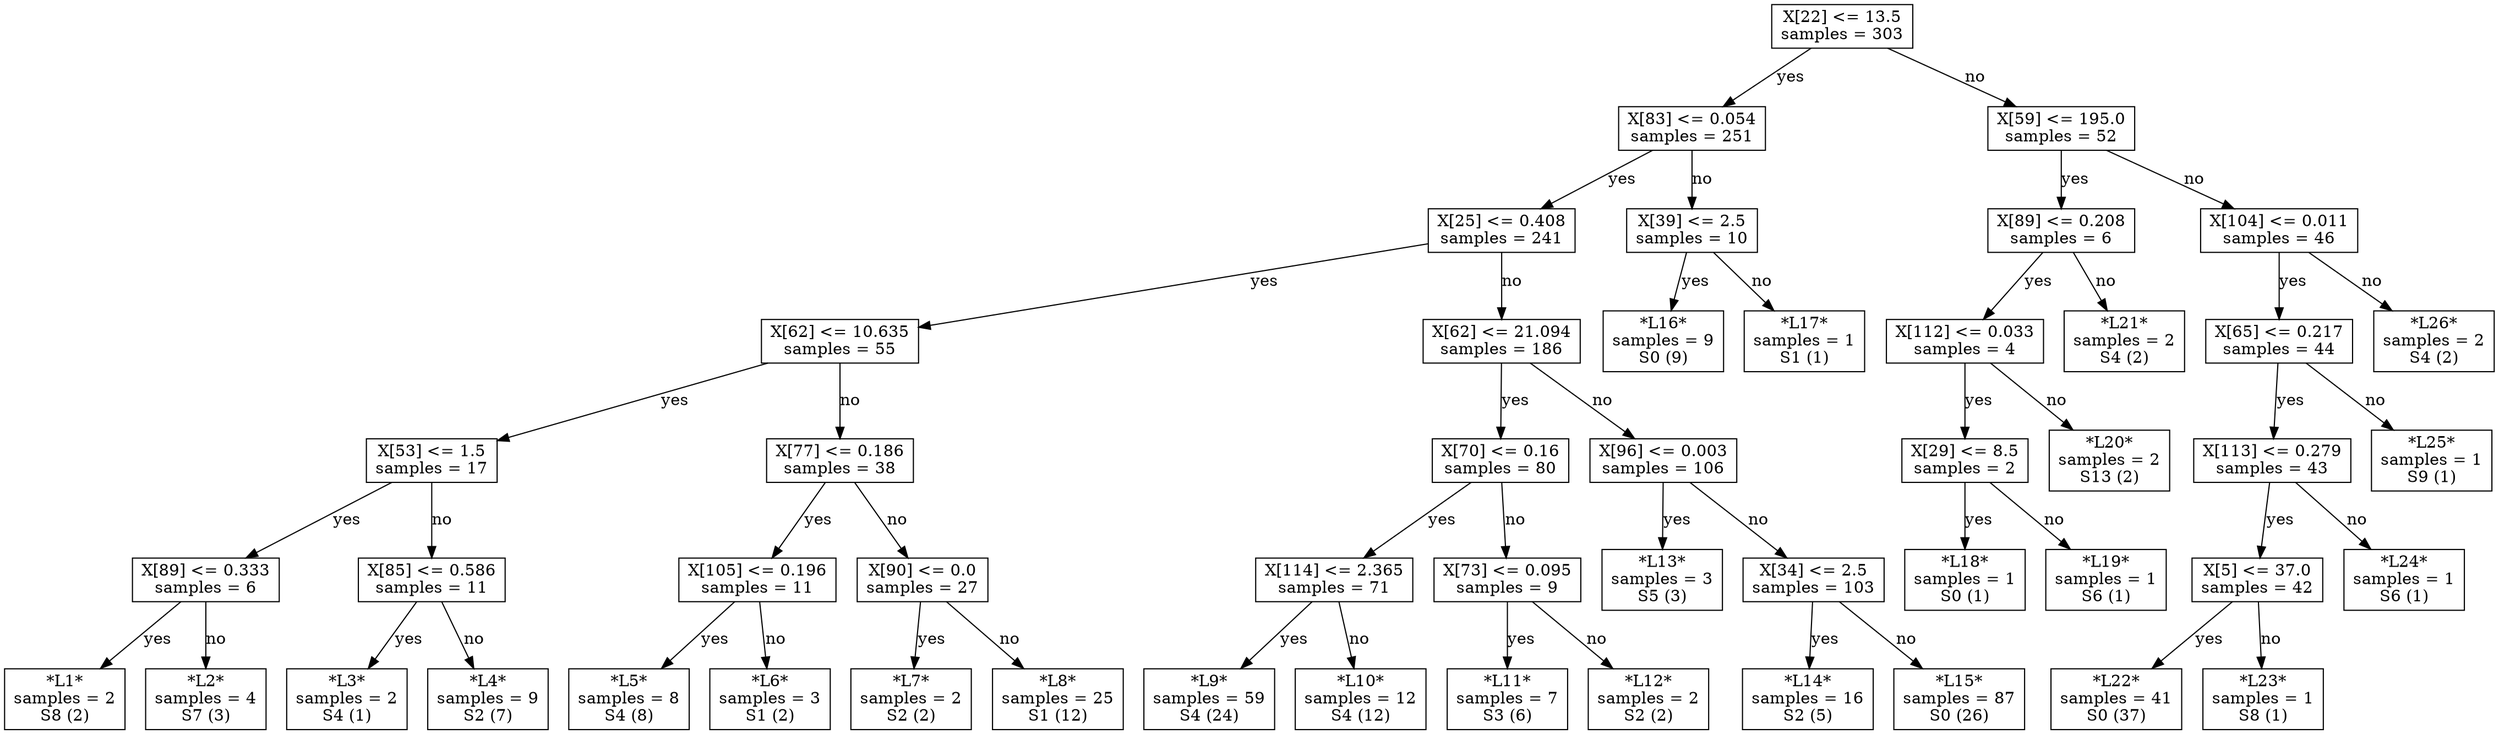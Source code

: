 digraph Tree {
node [shape=box] ;
0 [label="X[22] <= 13.5\nsamples = 303\n"] ;
1 [label="X[83] <= 0.054\nsamples = 251\n"] ;
0 -> 1 [label="yes"];
2 [label="X[25] <= 0.408\nsamples = 241\n"] ;
1 -> 2 [label="yes"];
3 [label="X[62] <= 10.635\nsamples = 55\n"] ;
2 -> 3 [label="yes"];
4 [label="X[53] <= 1.5\nsamples = 17\n"] ;
3 -> 4 [label="yes"];
5 [label="X[89] <= 0.333\nsamples = 6\n"] ;
4 -> 5 [label="yes"];
6 [label="*L1*\nsamples = 2\nS8 (2)\n"] ;
5 -> 6 [label="yes"];
7 [label="*L2*\nsamples = 4\nS7 (3)\n"] ;
5 -> 7 [label="no"];
8 [label="X[85] <= 0.586\nsamples = 11\n"] ;
4 -> 8 [label="no"];
9 [label="*L3*\nsamples = 2\nS4 (1)\n"] ;
8 -> 9 [label="yes"];
10 [label="*L4*\nsamples = 9\nS2 (7)\n"] ;
8 -> 10 [label="no"];
11 [label="X[77] <= 0.186\nsamples = 38\n"] ;
3 -> 11 [label="no"];
12 [label="X[105] <= 0.196\nsamples = 11\n"] ;
11 -> 12 [label="yes"];
13 [label="*L5*\nsamples = 8\nS4 (8)\n"] ;
12 -> 13 [label="yes"];
14 [label="*L6*\nsamples = 3\nS1 (2)\n"] ;
12 -> 14 [label="no"];
15 [label="X[90] <= 0.0\nsamples = 27\n"] ;
11 -> 15 [label="no"];
16 [label="*L7*\nsamples = 2\nS2 (2)\n"] ;
15 -> 16 [label="yes"];
17 [label="*L8*\nsamples = 25\nS1 (12)\n"] ;
15 -> 17 [label="no"];
18 [label="X[62] <= 21.094\nsamples = 186\n"] ;
2 -> 18 [label="no"];
19 [label="X[70] <= 0.16\nsamples = 80\n"] ;
18 -> 19 [label="yes"];
20 [label="X[114] <= 2.365\nsamples = 71\n"] ;
19 -> 20 [label="yes"];
21 [label="*L9*\nsamples = 59\nS4 (24)\n"] ;
20 -> 21 [label="yes"];
22 [label="*L10*\nsamples = 12\nS4 (12)\n"] ;
20 -> 22 [label="no"];
23 [label="X[73] <= 0.095\nsamples = 9\n"] ;
19 -> 23 [label="no"];
24 [label="*L11*\nsamples = 7\nS3 (6)\n"] ;
23 -> 24 [label="yes"];
25 [label="*L12*\nsamples = 2\nS2 (2)\n"] ;
23 -> 25 [label="no"];
26 [label="X[96] <= 0.003\nsamples = 106\n"] ;
18 -> 26 [label="no"];
27 [label="*L13*\nsamples = 3\nS5 (3)\n"] ;
26 -> 27 [label="yes"];
28 [label="X[34] <= 2.5\nsamples = 103\n"] ;
26 -> 28 [label="no"];
29 [label="*L14*\nsamples = 16\nS2 (5)\n"] ;
28 -> 29 [label="yes"];
30 [label="*L15*\nsamples = 87\nS0 (26)\n"] ;
28 -> 30 [label="no"];
31 [label="X[39] <= 2.5\nsamples = 10\n"] ;
1 -> 31 [label="no"];
32 [label="*L16*\nsamples = 9\nS0 (9)\n"] ;
31 -> 32 [label="yes"];
33 [label="*L17*\nsamples = 1\nS1 (1)\n"] ;
31 -> 33 [label="no"];
34 [label="X[59] <= 195.0\nsamples = 52\n"] ;
0 -> 34 [label="no"];
35 [label="X[89] <= 0.208\nsamples = 6\n"] ;
34 -> 35 [label="yes"];
36 [label="X[112] <= 0.033\nsamples = 4\n"] ;
35 -> 36 [label="yes"];
37 [label="X[29] <= 8.5\nsamples = 2\n"] ;
36 -> 37 [label="yes"];
38 [label="*L18*\nsamples = 1\nS0 (1)\n"] ;
37 -> 38 [label="yes"];
39 [label="*L19*\nsamples = 1\nS6 (1)\n"] ;
37 -> 39 [label="no"];
40 [label="*L20*\nsamples = 2\nS13 (2)\n"] ;
36 -> 40 [label="no"];
41 [label="*L21*\nsamples = 2\nS4 (2)\n"] ;
35 -> 41 [label="no"];
42 [label="X[104] <= 0.011\nsamples = 46\n"] ;
34 -> 42 [label="no"];
43 [label="X[65] <= 0.217\nsamples = 44\n"] ;
42 -> 43 [label="yes"];
44 [label="X[113] <= 0.279\nsamples = 43\n"] ;
43 -> 44 [label="yes"];
45 [label="X[5] <= 37.0\nsamples = 42\n"] ;
44 -> 45 [label="yes"];
46 [label="*L22*\nsamples = 41\nS0 (37)\n"] ;
45 -> 46 [label="yes"];
47 [label="*L23*\nsamples = 1\nS8 (1)\n"] ;
45 -> 47 [label="no"];
48 [label="*L24*\nsamples = 1\nS6 (1)\n"] ;
44 -> 48 [label="no"];
49 [label="*L25*\nsamples = 1\nS9 (1)\n"] ;
43 -> 49 [label="no"];
50 [label="*L26*\nsamples = 2\nS4 (2)\n"] ;
42 -> 50 [label="no"];
}
